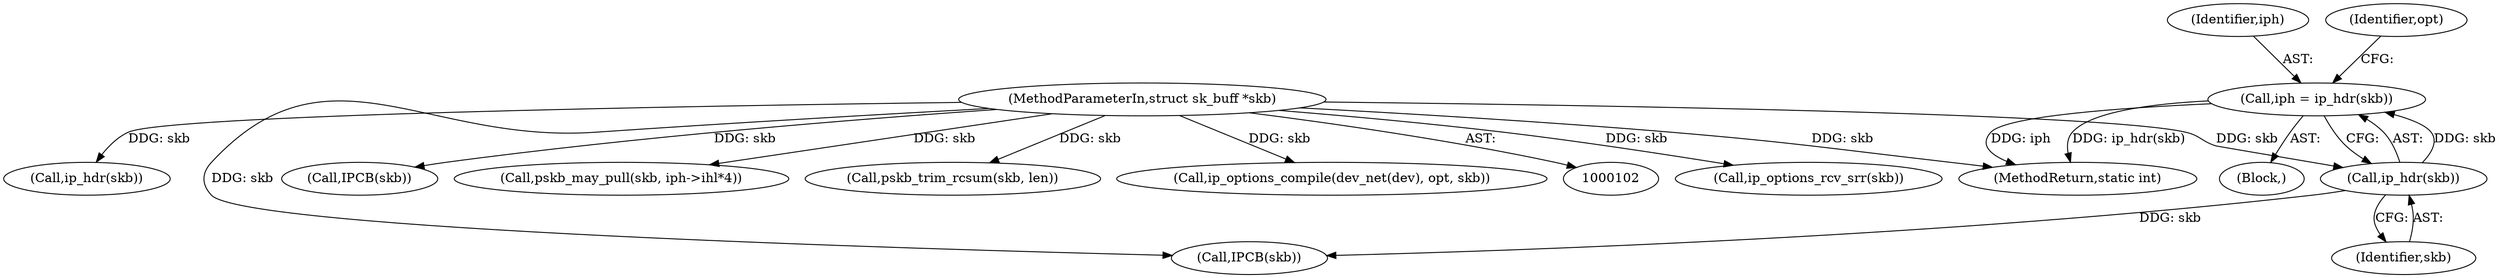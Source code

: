 digraph "0_linux_f8e9881c2aef1e982e5abc25c046820cd0b7cf64@pointer" {
"1000114" [label="(Call,iph = ip_hdr(skb))"];
"1000116" [label="(Call,ip_hdr(skb))"];
"1000103" [label="(MethodParameterIn,struct sk_buff *skb)"];
"1000252" [label="(Call,ip_options_rcv_srr(skb))"];
"1000114" [label="(Call,iph = ip_hdr(skb))"];
"1000150" [label="(Call,ip_hdr(skb))"];
"1000104" [label="(Block,)"];
"1000122" [label="(Call,IPCB(skb))"];
"1000103" [label="(MethodParameterIn,struct sk_buff *skb)"];
"1000201" [label="(Call,IPCB(skb))"];
"1000115" [label="(Identifier,iph)"];
"1000140" [label="(Call,pskb_may_pull(skb, iph->ihl*4))"];
"1000191" [label="(Call,pskb_trim_rcsum(skb, len))"];
"1000227" [label="(Call,ip_options_compile(dev_net(dev), opt, skb))"];
"1000266" [label="(MethodReturn,static int)"];
"1000119" [label="(Identifier,opt)"];
"1000116" [label="(Call,ip_hdr(skb))"];
"1000117" [label="(Identifier,skb)"];
"1000114" -> "1000104"  [label="AST: "];
"1000114" -> "1000116"  [label="CFG: "];
"1000115" -> "1000114"  [label="AST: "];
"1000116" -> "1000114"  [label="AST: "];
"1000119" -> "1000114"  [label="CFG: "];
"1000114" -> "1000266"  [label="DDG: iph"];
"1000114" -> "1000266"  [label="DDG: ip_hdr(skb)"];
"1000116" -> "1000114"  [label="DDG: skb"];
"1000116" -> "1000117"  [label="CFG: "];
"1000117" -> "1000116"  [label="AST: "];
"1000103" -> "1000116"  [label="DDG: skb"];
"1000116" -> "1000122"  [label="DDG: skb"];
"1000103" -> "1000102"  [label="AST: "];
"1000103" -> "1000266"  [label="DDG: skb"];
"1000103" -> "1000122"  [label="DDG: skb"];
"1000103" -> "1000140"  [label="DDG: skb"];
"1000103" -> "1000150"  [label="DDG: skb"];
"1000103" -> "1000191"  [label="DDG: skb"];
"1000103" -> "1000201"  [label="DDG: skb"];
"1000103" -> "1000227"  [label="DDG: skb"];
"1000103" -> "1000252"  [label="DDG: skb"];
}
